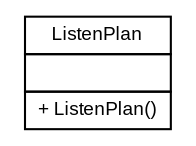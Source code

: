 #!/usr/local/bin/dot
#
# Class diagram 
# Generated by UMLGraph version 5.1 (http://www.umlgraph.org/)
#

digraph G {
	edge [fontname="arial",fontsize=10,labelfontname="arial",labelfontsize=10];
	node [fontname="arial",fontsize=10,shape=plaintext];
	nodesep=0.25;
	ranksep=0.5;
	// es.upm.dit.gsi.beast.mock.jadex.listenerMock.ListenPlan
	c271 [label=<<table title="es.upm.dit.gsi.beast.mock.jadex.listenerMock.ListenPlan" border="0" cellborder="1" cellspacing="0" cellpadding="2" port="p" href="./ListenPlan.html">
		<tr><td><table border="0" cellspacing="0" cellpadding="1">
<tr><td align="center" balign="center"> ListenPlan </td></tr>
		</table></td></tr>
		<tr><td><table border="0" cellspacing="0" cellpadding="1">
<tr><td align="left" balign="left">  </td></tr>
		</table></td></tr>
		<tr><td><table border="0" cellspacing="0" cellpadding="1">
<tr><td align="left" balign="left"> + ListenPlan() </td></tr>
		</table></td></tr>
		</table>>, fontname="arial", fontcolor="black", fontsize=9.0];
}

